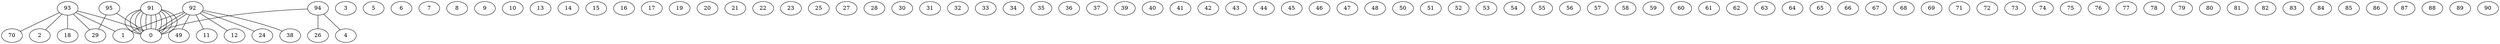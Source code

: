 graph G {
0;
1;
2;
3;
4;
5;
6;
7;
8;
9;
10;
11;
12;
13;
14;
15;
16;
17;
18;
19;
20;
21;
22;
23;
24;
25;
26;
27;
28;
29;
30;
31;
32;
33;
34;
35;
36;
37;
38;
39;
40;
41;
42;
43;
44;
45;
46;
47;
48;
49;
50;
51;
52;
53;
54;
55;
56;
57;
58;
59;
60;
61;
62;
63;
64;
65;
66;
67;
68;
69;
70;
71;
72;
73;
74;
75;
76;
77;
78;
79;
80;
81;
82;
83;
84;
85;
86;
87;
88;
89;
90;
91;
92;
93;
94;
95;
95--29 ;
95--0 ;
94--4 ;
94--26 ;
94--0 ;
93--18 ;
93--29 ;
93--2 ;
93--70 ;
93--1 ;
93--0 ;
92--24 ;
92--11 ;
92--38 ;
92--0 ;
92--12 ;
92--49 ;
92--1 ;
92--0 ;
91--0 ;
91--0 ;
91--0 ;
91--0 ;
91--0 ;
91--0 ;
91--0 ;
91--0 ;
91--0 ;
91--0 ;
91--0 ;
}
